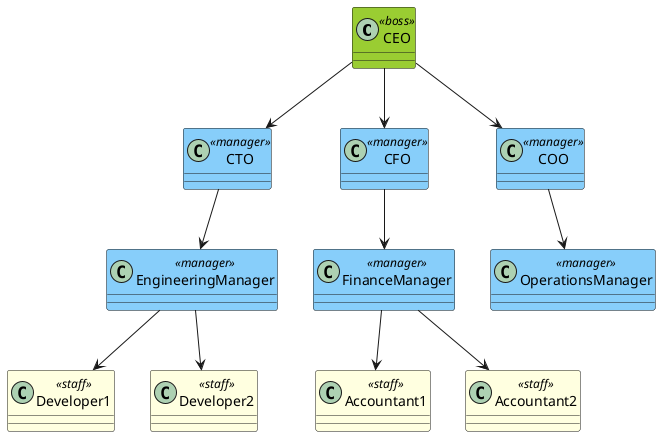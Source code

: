 @startuml
skinparam class {
    BackgroundColor<<boss>> YellowGreen
    BackgroundColor<<manager>> LightSkyBlue
    BackgroundColor<<staff>> LightYellow
}

class CEO <<boss>> {
}

class CTO <<manager>> {
}

class CFO <<manager>> {
}

class COO <<manager>> {
}

class EngineeringManager <<manager>> {
}

class FinanceManager <<manager>> {
}

class OperationsManager <<manager>> {
}

class Developer1 <<staff>> {
}

class Developer2 <<staff>> {
}

class Accountant1 <<staff>> {
}

class Accountant2 <<staff>> {
}

CEO -down-> CTO
CEO -down-> CFO
CEO -down-> COO

CTO -down-> EngineeringManager
EngineeringManager -down-> Developer1
EngineeringManager -down-> Developer2

CFO -down-> FinanceManager
FinanceManager -down-> Accountant1
FinanceManager -down-> Accountant2

COO -down-> OperationsManager
@enduml
